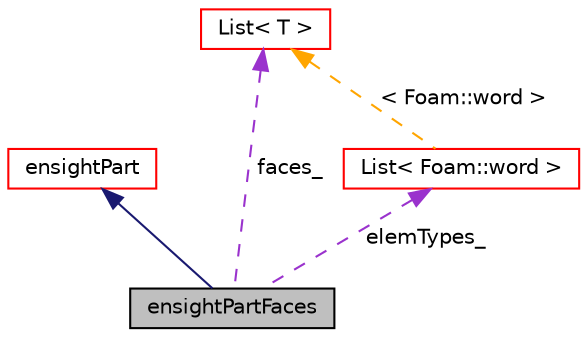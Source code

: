 digraph "ensightPartFaces"
{
  bgcolor="transparent";
  edge [fontname="Helvetica",fontsize="10",labelfontname="Helvetica",labelfontsize="10"];
  node [fontname="Helvetica",fontsize="10",shape=record];
  Node1 [label="ensightPartFaces",height=0.2,width=0.4,color="black", fillcolor="grey75", style="filled", fontcolor="black"];
  Node2 -> Node1 [dir="back",color="midnightblue",fontsize="10",style="solid",fontname="Helvetica"];
  Node2 [label="ensightPart",height=0.2,width=0.4,color="red",URL="$a00656.html",tooltip="Base class for ensightPartCells and ensightPartFaces. "];
  Node3 -> Node1 [dir="back",color="darkorchid3",fontsize="10",style="dashed",label=" faces_" ,fontname="Helvetica"];
  Node3 [label="List\< T \>",height=0.2,width=0.4,color="red",URL="$a01391.html",tooltip="A 1D array of objects of type <T>, where the size of the vector is known and used for subscript bound..."];
  Node4 -> Node1 [dir="back",color="darkorchid3",fontsize="10",style="dashed",label=" elemTypes_" ,fontname="Helvetica"];
  Node4 [label="List\< Foam::word \>",height=0.2,width=0.4,color="red",URL="$a01391.html"];
  Node3 -> Node4 [dir="back",color="orange",fontsize="10",style="dashed",label=" \< Foam::word \>" ,fontname="Helvetica"];
}
